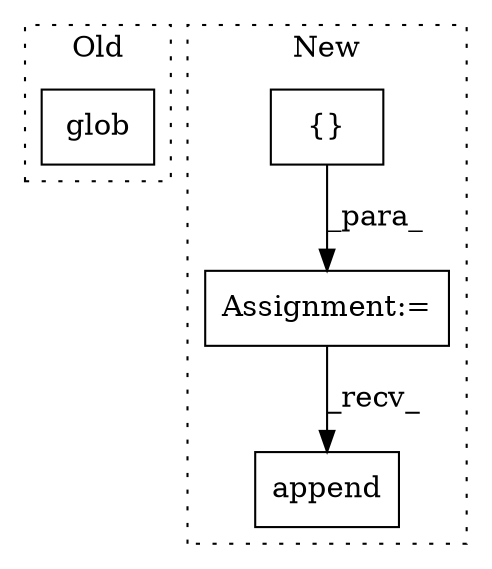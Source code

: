 digraph G {
subgraph cluster0 {
1 [label="glob" a="32" s="11192,11229" l="5,1" shape="box"];
label = "Old";
style="dotted";
}
subgraph cluster1 {
2 [label="append" a="32" s="11472,11492" l="7,1" shape="box"];
3 [label="{}" a="4" s="11036" l="2" shape="box"];
4 [label="Assignment:=" a="7" s="11012" l="1" shape="box"];
label = "New";
style="dotted";
}
3 -> 4 [label="_para_"];
4 -> 2 [label="_recv_"];
}